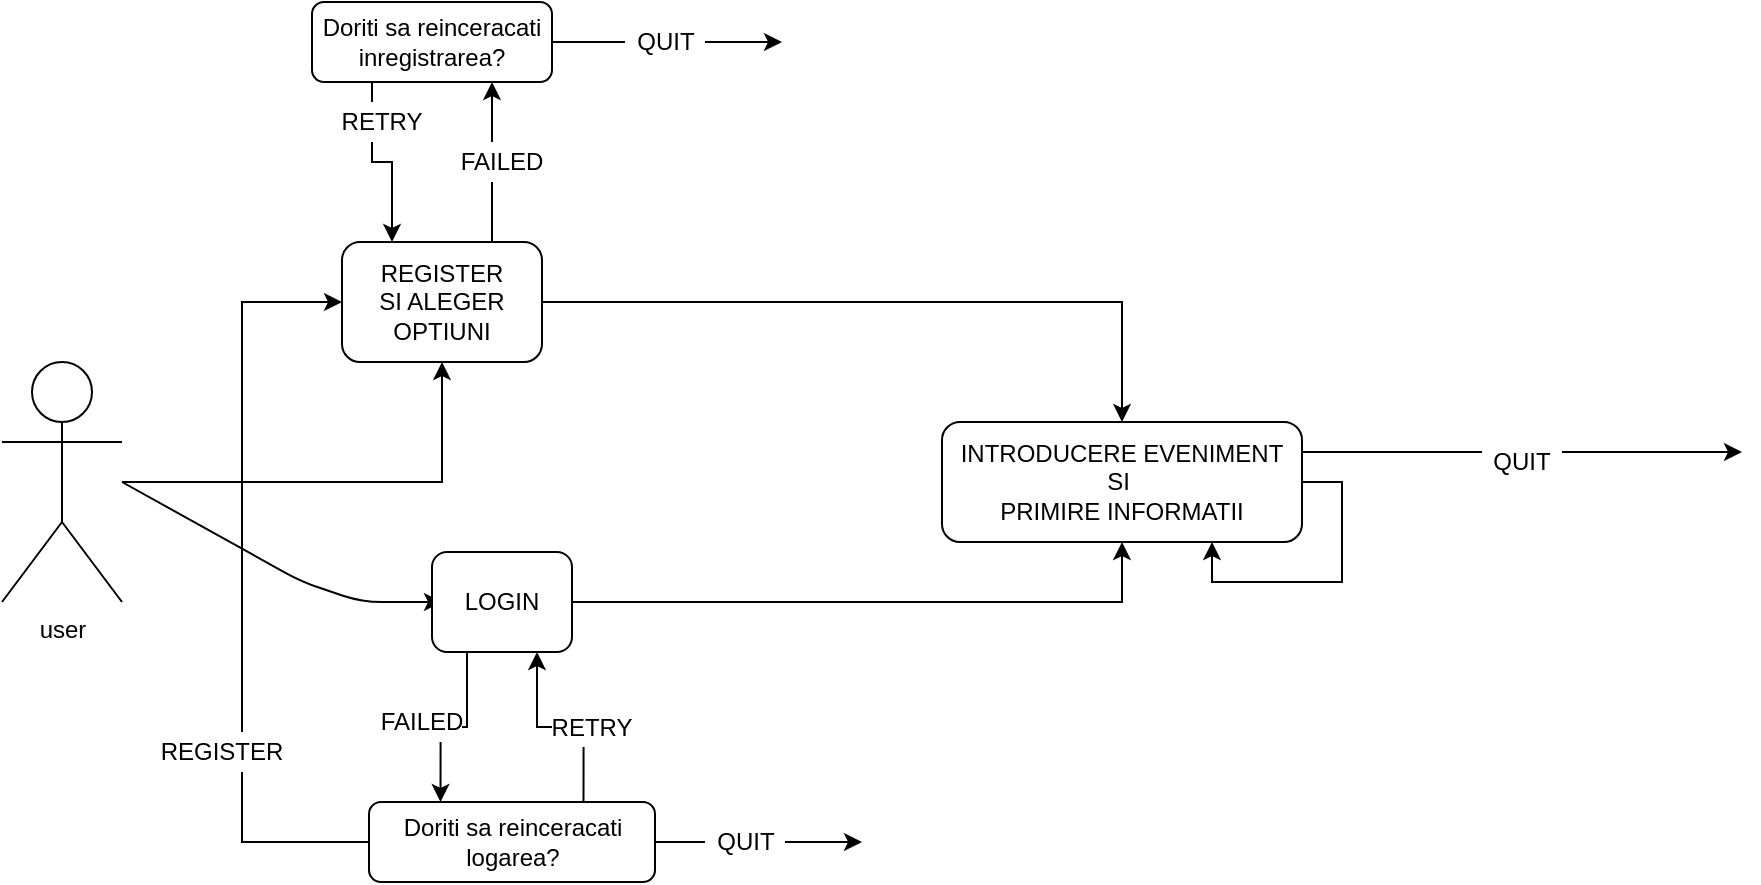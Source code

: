 <mxfile version="12.5.1" type="device"><diagram name="Page-1" id="74e2e168-ea6b-b213-b513-2b3c1d86103e"><mxGraphModel dx="1038" dy="580" grid="1" gridSize="10" guides="1" tooltips="1" connect="1" arrows="1" fold="1" page="1" pageScale="1" pageWidth="1100" pageHeight="850" background="#ffffff" math="0" shadow="0"><root><mxCell id="0"/><mxCell id="1" parent="0"/><mxCell id="CkWtgVEAr4NLq9E3MZig-19" value="" style="edgeStyle=orthogonalEdgeStyle;rounded=0;orthogonalLoop=1;jettySize=auto;html=1;entryX=0.5;entryY=1;entryDx=0;entryDy=0;" parent="1" source="CkWtgVEAr4NLq9E3MZig-11" target="CkWtgVEAr4NLq9E3MZig-21" edge="1"><mxGeometry relative="1" as="geometry"><mxPoint x="300" y="200" as="targetPoint"/></mxGeometry></mxCell><mxCell id="CkWtgVEAr4NLq9E3MZig-11" value="user" style="shape=umlActor;verticalLabelPosition=bottom;labelBackgroundColor=#ffffff;verticalAlign=top;html=1;outlineConnect=0;" parent="1" vertex="1"><mxGeometry x="80" y="230" width="60" height="120" as="geometry"/></mxCell><mxCell id="CkWtgVEAr4NLq9E3MZig-20" value="" style="endArrow=classic;html=1;" parent="1" edge="1"><mxGeometry width="50" height="50" relative="1" as="geometry"><mxPoint x="140" y="290" as="sourcePoint"/><mxPoint x="300" y="350" as="targetPoint"/><Array as="points"><mxPoint x="230" y="340"/><mxPoint x="260" y="350"/></Array></mxGeometry></mxCell><mxCell id="CkWtgVEAr4NLq9E3MZig-53" style="edgeStyle=orthogonalEdgeStyle;rounded=0;orthogonalLoop=1;jettySize=auto;html=1;exitX=0.75;exitY=0;exitDx=0;exitDy=0;entryX=0.75;entryY=1;entryDx=0;entryDy=0;" parent="1" source="CkWtgVEAr4NLq9E3MZig-21" target="CkWtgVEAr4NLq9E3MZig-52" edge="1"><mxGeometry relative="1" as="geometry"/></mxCell><mxCell id="okpNqyGyxCy2RA6yCmWp-1" style="edgeStyle=orthogonalEdgeStyle;rounded=0;orthogonalLoop=1;jettySize=auto;html=1;exitX=1;exitY=0.5;exitDx=0;exitDy=0;entryX=0.5;entryY=0;entryDx=0;entryDy=0;" edge="1" parent="1" source="CkWtgVEAr4NLq9E3MZig-21" target="CkWtgVEAr4NLq9E3MZig-33"><mxGeometry relative="1" as="geometry"/></mxCell><mxCell id="CkWtgVEAr4NLq9E3MZig-21" value="REGISTER&lt;br&gt;SI ALEGER OPTIUNI&lt;br&gt;" style="rounded=1;whiteSpace=wrap;html=1;" parent="1" vertex="1"><mxGeometry x="250" y="170" width="100" height="60" as="geometry"/></mxCell><mxCell id="CkWtgVEAr4NLq9E3MZig-29" style="edgeStyle=orthogonalEdgeStyle;rounded=0;orthogonalLoop=1;jettySize=auto;html=1;exitX=1;exitY=0.5;exitDx=0;exitDy=0;entryX=0.5;entryY=1;entryDx=0;entryDy=0;" parent="1" source="CkWtgVEAr4NLq9E3MZig-22" target="CkWtgVEAr4NLq9E3MZig-33" edge="1"><mxGeometry relative="1" as="geometry"><mxPoint x="600" y="320" as="targetPoint"/><Array as="points"><mxPoint x="640" y="350"/></Array></mxGeometry></mxCell><mxCell id="CkWtgVEAr4NLq9E3MZig-44" style="edgeStyle=orthogonalEdgeStyle;rounded=0;orthogonalLoop=1;jettySize=auto;html=1;exitX=0.25;exitY=1;exitDx=0;exitDy=0;entryX=0.25;entryY=0;entryDx=0;entryDy=0;" parent="1" source="CkWtgVEAr4NLq9E3MZig-22" target="CkWtgVEAr4NLq9E3MZig-25" edge="1"><mxGeometry relative="1" as="geometry"/></mxCell><mxCell id="CkWtgVEAr4NLq9E3MZig-22" value="LOGIN" style="rounded=1;whiteSpace=wrap;html=1;" parent="1" vertex="1"><mxGeometry x="295" y="325" width="70" height="50" as="geometry"/></mxCell><mxCell id="CkWtgVEAr4NLq9E3MZig-43" style="edgeStyle=orthogonalEdgeStyle;rounded=0;orthogonalLoop=1;jettySize=auto;html=1;exitX=0.75;exitY=0;exitDx=0;exitDy=0;entryX=0.75;entryY=1;entryDx=0;entryDy=0;" parent="1" source="CkWtgVEAr4NLq9E3MZig-25" target="CkWtgVEAr4NLq9E3MZig-22" edge="1"><mxGeometry relative="1" as="geometry"/></mxCell><mxCell id="CkWtgVEAr4NLq9E3MZig-68" style="edgeStyle=orthogonalEdgeStyle;rounded=0;orthogonalLoop=1;jettySize=auto;html=1;exitX=1;exitY=0.5;exitDx=0;exitDy=0;" parent="1" source="CkWtgVEAr4NLq9E3MZig-25" edge="1"><mxGeometry relative="1" as="geometry"><mxPoint x="510" y="470" as="targetPoint"/></mxGeometry></mxCell><mxCell id="CkWtgVEAr4NLq9E3MZig-69" style="edgeStyle=orthogonalEdgeStyle;rounded=0;orthogonalLoop=1;jettySize=auto;html=1;exitX=0;exitY=0.5;exitDx=0;exitDy=0;entryX=0;entryY=0.5;entryDx=0;entryDy=0;" parent="1" source="CkWtgVEAr4NLq9E3MZig-25" target="CkWtgVEAr4NLq9E3MZig-21" edge="1"><mxGeometry relative="1" as="geometry"><Array as="points"><mxPoint x="200" y="470"/><mxPoint x="200" y="200"/></Array></mxGeometry></mxCell><mxCell id="CkWtgVEAr4NLq9E3MZig-25" value="Doriti sa reinceracati logarea?" style="rounded=1;whiteSpace=wrap;html=1;" parent="1" vertex="1"><mxGeometry x="263.5" y="450" width="143" height="40" as="geometry"/></mxCell><mxCell id="CkWtgVEAr4NLq9E3MZig-55" style="edgeStyle=orthogonalEdgeStyle;rounded=0;orthogonalLoop=1;jettySize=auto;html=1;exitX=1;exitY=0.25;exitDx=0;exitDy=0;" parent="1" source="CkWtgVEAr4NLq9E3MZig-33" edge="1"><mxGeometry relative="1" as="geometry"><mxPoint x="950" y="275" as="targetPoint"/></mxGeometry></mxCell><mxCell id="CkWtgVEAr4NLq9E3MZig-33" value="INTRODUCERE EVENIMENT SI&amp;nbsp;&lt;br&gt;PRIMIRE INFORMATII" style="rounded=1;whiteSpace=wrap;html=1;" parent="1" vertex="1"><mxGeometry x="550" y="260" width="180" height="60" as="geometry"/></mxCell><mxCell id="CkWtgVEAr4NLq9E3MZig-34" style="edgeStyle=orthogonalEdgeStyle;rounded=0;orthogonalLoop=1;jettySize=auto;html=1;exitX=1;exitY=0.5;exitDx=0;exitDy=0;entryX=0.75;entryY=1;entryDx=0;entryDy=0;" parent="1" source="CkWtgVEAr4NLq9E3MZig-33" target="CkWtgVEAr4NLq9E3MZig-33" edge="1"><mxGeometry relative="1" as="geometry"/></mxCell><mxCell id="CkWtgVEAr4NLq9E3MZig-39" value="FAILED&lt;br&gt;" style="text;html=1;strokeColor=none;fillColor=#ffffff;align=center;verticalAlign=middle;whiteSpace=wrap;rounded=0;" parent="1" vertex="1"><mxGeometry x="270" y="400" width="40" height="20" as="geometry"/></mxCell><mxCell id="CkWtgVEAr4NLq9E3MZig-40" value="RETRY" style="text;html=1;strokeColor=none;fillColor=#ffffff;align=center;verticalAlign=middle;whiteSpace=wrap;rounded=0;" parent="1" vertex="1"><mxGeometry x="355" y="402.5" width="40" height="20" as="geometry"/></mxCell><mxCell id="CkWtgVEAr4NLq9E3MZig-47" value="QUIT" style="text;html=1;strokeColor=none;fillColor=#ffffff;align=center;verticalAlign=middle;whiteSpace=wrap;rounded=0;" parent="1" vertex="1"><mxGeometry x="431.5" y="460" width="40" height="20" as="geometry"/></mxCell><mxCell id="CkWtgVEAr4NLq9E3MZig-50" value="REGISTER&lt;br&gt;" style="text;html=1;strokeColor=none;fillColor=#ffffff;align=center;verticalAlign=middle;whiteSpace=wrap;rounded=0;" parent="1" vertex="1"><mxGeometry x="170" y="415" width="40" height="20" as="geometry"/></mxCell><mxCell id="CkWtgVEAr4NLq9E3MZig-54" style="edgeStyle=orthogonalEdgeStyle;rounded=0;orthogonalLoop=1;jettySize=auto;html=1;exitX=0.25;exitY=1;exitDx=0;exitDy=0;entryX=0.25;entryY=0;entryDx=0;entryDy=0;" parent="1" source="CkWtgVEAr4NLq9E3MZig-52" target="CkWtgVEAr4NLq9E3MZig-21" edge="1"><mxGeometry relative="1" as="geometry"/></mxCell><mxCell id="CkWtgVEAr4NLq9E3MZig-62" style="edgeStyle=orthogonalEdgeStyle;rounded=0;orthogonalLoop=1;jettySize=auto;html=1;exitX=1;exitY=0.5;exitDx=0;exitDy=0;" parent="1" source="CkWtgVEAr4NLq9E3MZig-52" edge="1"><mxGeometry relative="1" as="geometry"><mxPoint x="470" y="70" as="targetPoint"/></mxGeometry></mxCell><mxCell id="CkWtgVEAr4NLq9E3MZig-52" value="&lt;span style=&quot;white-space: normal&quot;&gt;Doriti sa reinceracati inregistrarea?&lt;/span&gt;" style="rounded=1;whiteSpace=wrap;html=1;" parent="1" vertex="1"><mxGeometry x="235" y="50" width="120" height="40" as="geometry"/></mxCell><mxCell id="CkWtgVEAr4NLq9E3MZig-56" value="QUIT" style="text;html=1;strokeColor=none;fillColor=#ffffff;align=center;verticalAlign=middle;whiteSpace=wrap;rounded=0;" parent="1" vertex="1"><mxGeometry x="820" y="270" width="40" height="20" as="geometry"/></mxCell><mxCell id="CkWtgVEAr4NLq9E3MZig-61" value="QUIT" style="text;html=1;strokeColor=none;fillColor=#ffffff;align=center;verticalAlign=middle;whiteSpace=wrap;rounded=0;" parent="1" vertex="1"><mxGeometry x="391.5" y="60" width="40" height="20" as="geometry"/></mxCell><mxCell id="CkWtgVEAr4NLq9E3MZig-63" value="RETRY" style="text;html=1;strokeColor=none;fillColor=#ffffff;align=center;verticalAlign=middle;whiteSpace=wrap;rounded=0;" parent="1" vertex="1"><mxGeometry x="250" y="100" width="40" height="20" as="geometry"/></mxCell><mxCell id="CkWtgVEAr4NLq9E3MZig-64" value="FAILED&lt;br&gt;" style="text;html=1;strokeColor=none;fillColor=#ffffff;align=center;verticalAlign=middle;whiteSpace=wrap;rounded=0;" parent="1" vertex="1"><mxGeometry x="310" y="120" width="40" height="20" as="geometry"/></mxCell></root></mxGraphModel></diagram></mxfile>